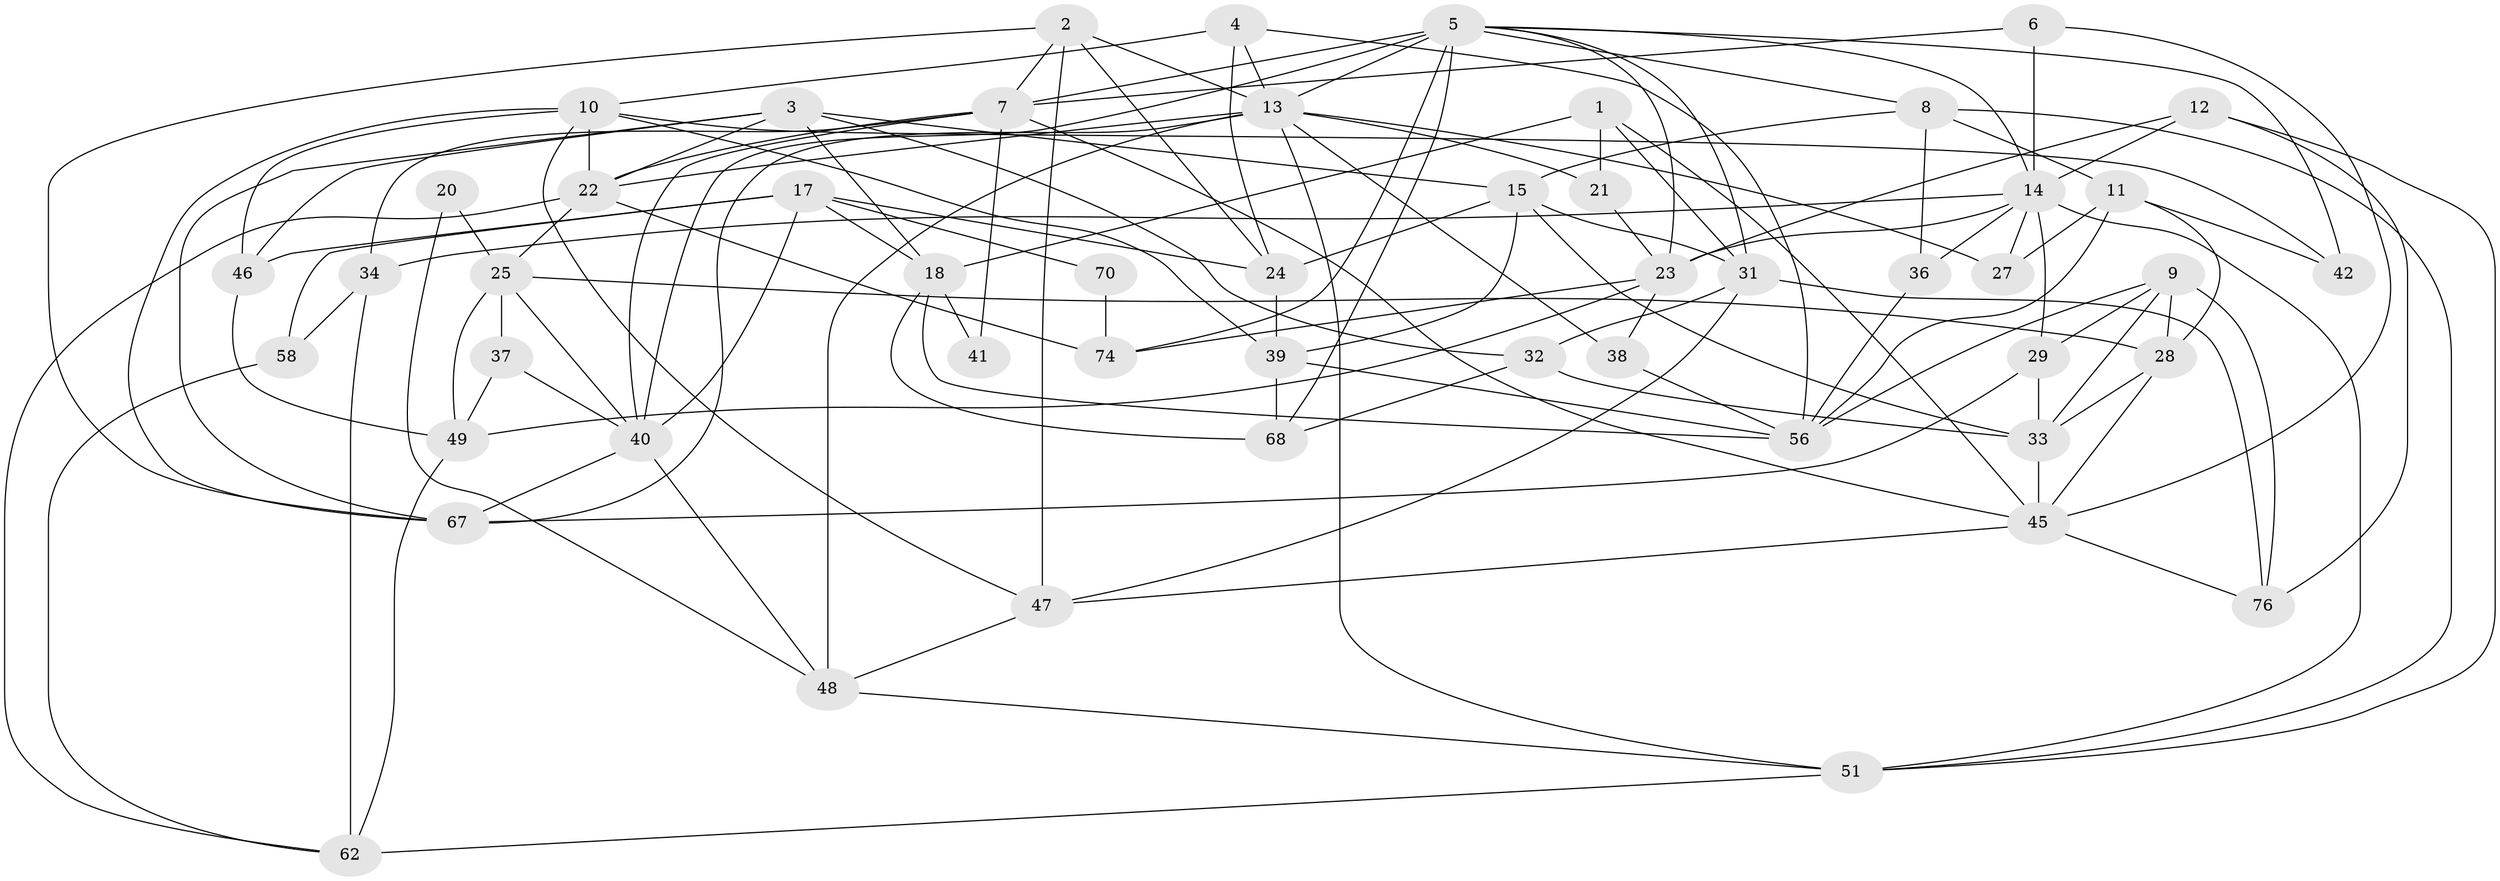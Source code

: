 // Generated by graph-tools (version 1.1) at 2025/52/02/27/25 19:52:08]
// undirected, 51 vertices, 129 edges
graph export_dot {
graph [start="1"]
  node [color=gray90,style=filled];
  1;
  2;
  3 [super="+19"];
  4 [super="+63"];
  5 [super="+35"];
  6;
  7 [super="+30"];
  8 [super="+16"];
  9 [super="+64"];
  10 [super="+44"];
  11 [super="+83"];
  12 [super="+26"];
  13 [super="+61"];
  14 [super="+77"];
  15 [super="+82"];
  17 [super="+78"];
  18 [super="+80"];
  20;
  21 [super="+73"];
  22 [super="+54"];
  23 [super="+57"];
  24 [super="+55"];
  25 [super="+50"];
  27;
  28;
  29;
  31 [super="+59"];
  32 [super="+53"];
  33 [super="+43"];
  34;
  36;
  37;
  38;
  39 [super="+79"];
  40 [super="+52"];
  41;
  42;
  45 [super="+65"];
  46 [super="+72"];
  47 [super="+69"];
  48 [super="+75"];
  49 [super="+71"];
  51;
  56 [super="+60"];
  58;
  62 [super="+66"];
  67;
  68;
  70;
  74 [super="+81"];
  76;
  1 -- 45;
  1 -- 31;
  1 -- 18;
  1 -- 21;
  2 -- 13;
  2 -- 67;
  2 -- 7;
  2 -- 47;
  2 -- 24;
  3 -- 18;
  3 -- 67;
  3 -- 15;
  3 -- 22;
  3 -- 46;
  3 -- 32;
  4 -- 24;
  4 -- 56;
  4 -- 10;
  4 -- 13;
  5 -- 7;
  5 -- 40 [weight=2];
  5 -- 42;
  5 -- 68;
  5 -- 74;
  5 -- 13;
  5 -- 8;
  5 -- 14;
  5 -- 23;
  5 -- 31;
  6 -- 14;
  6 -- 45;
  6 -- 7;
  7 -- 34;
  7 -- 41;
  7 -- 40;
  7 -- 22;
  7 -- 45;
  8 -- 51;
  8 -- 36;
  8 -- 15;
  8 -- 11;
  9 -- 33;
  9 -- 56;
  9 -- 28;
  9 -- 29;
  9 -- 76;
  10 -- 47;
  10 -- 22;
  10 -- 42;
  10 -- 67;
  10 -- 39;
  10 -- 46;
  11 -- 42;
  11 -- 27;
  11 -- 56;
  11 -- 28;
  12 -- 76;
  12 -- 14;
  12 -- 51;
  12 -- 23;
  13 -- 67;
  13 -- 51;
  13 -- 38;
  13 -- 27;
  13 -- 21;
  13 -- 22;
  13 -- 48;
  14 -- 51;
  14 -- 36;
  14 -- 23;
  14 -- 34;
  14 -- 27;
  14 -- 29;
  15 -- 39;
  15 -- 31;
  15 -- 33;
  15 -- 24;
  17 -- 24 [weight=2];
  17 -- 58;
  17 -- 70;
  17 -- 40;
  17 -- 46;
  17 -- 18;
  18 -- 56;
  18 -- 41;
  18 -- 68;
  20 -- 25;
  20 -- 48;
  21 -- 23;
  22 -- 62;
  22 -- 25;
  22 -- 74 [weight=2];
  23 -- 74;
  23 -- 38;
  23 -- 49;
  24 -- 39;
  25 -- 28;
  25 -- 49 [weight=2];
  25 -- 37;
  25 -- 40;
  28 -- 33;
  28 -- 45;
  29 -- 67;
  29 -- 33;
  31 -- 32;
  31 -- 76;
  31 -- 47;
  32 -- 33;
  32 -- 68;
  33 -- 45;
  34 -- 62;
  34 -- 58;
  36 -- 56;
  37 -- 49;
  37 -- 40;
  38 -- 56;
  39 -- 56;
  39 -- 68;
  40 -- 48;
  40 -- 67;
  45 -- 76;
  45 -- 47;
  46 -- 49;
  47 -- 48;
  48 -- 51;
  49 -- 62;
  51 -- 62;
  58 -- 62;
  70 -- 74;
}
